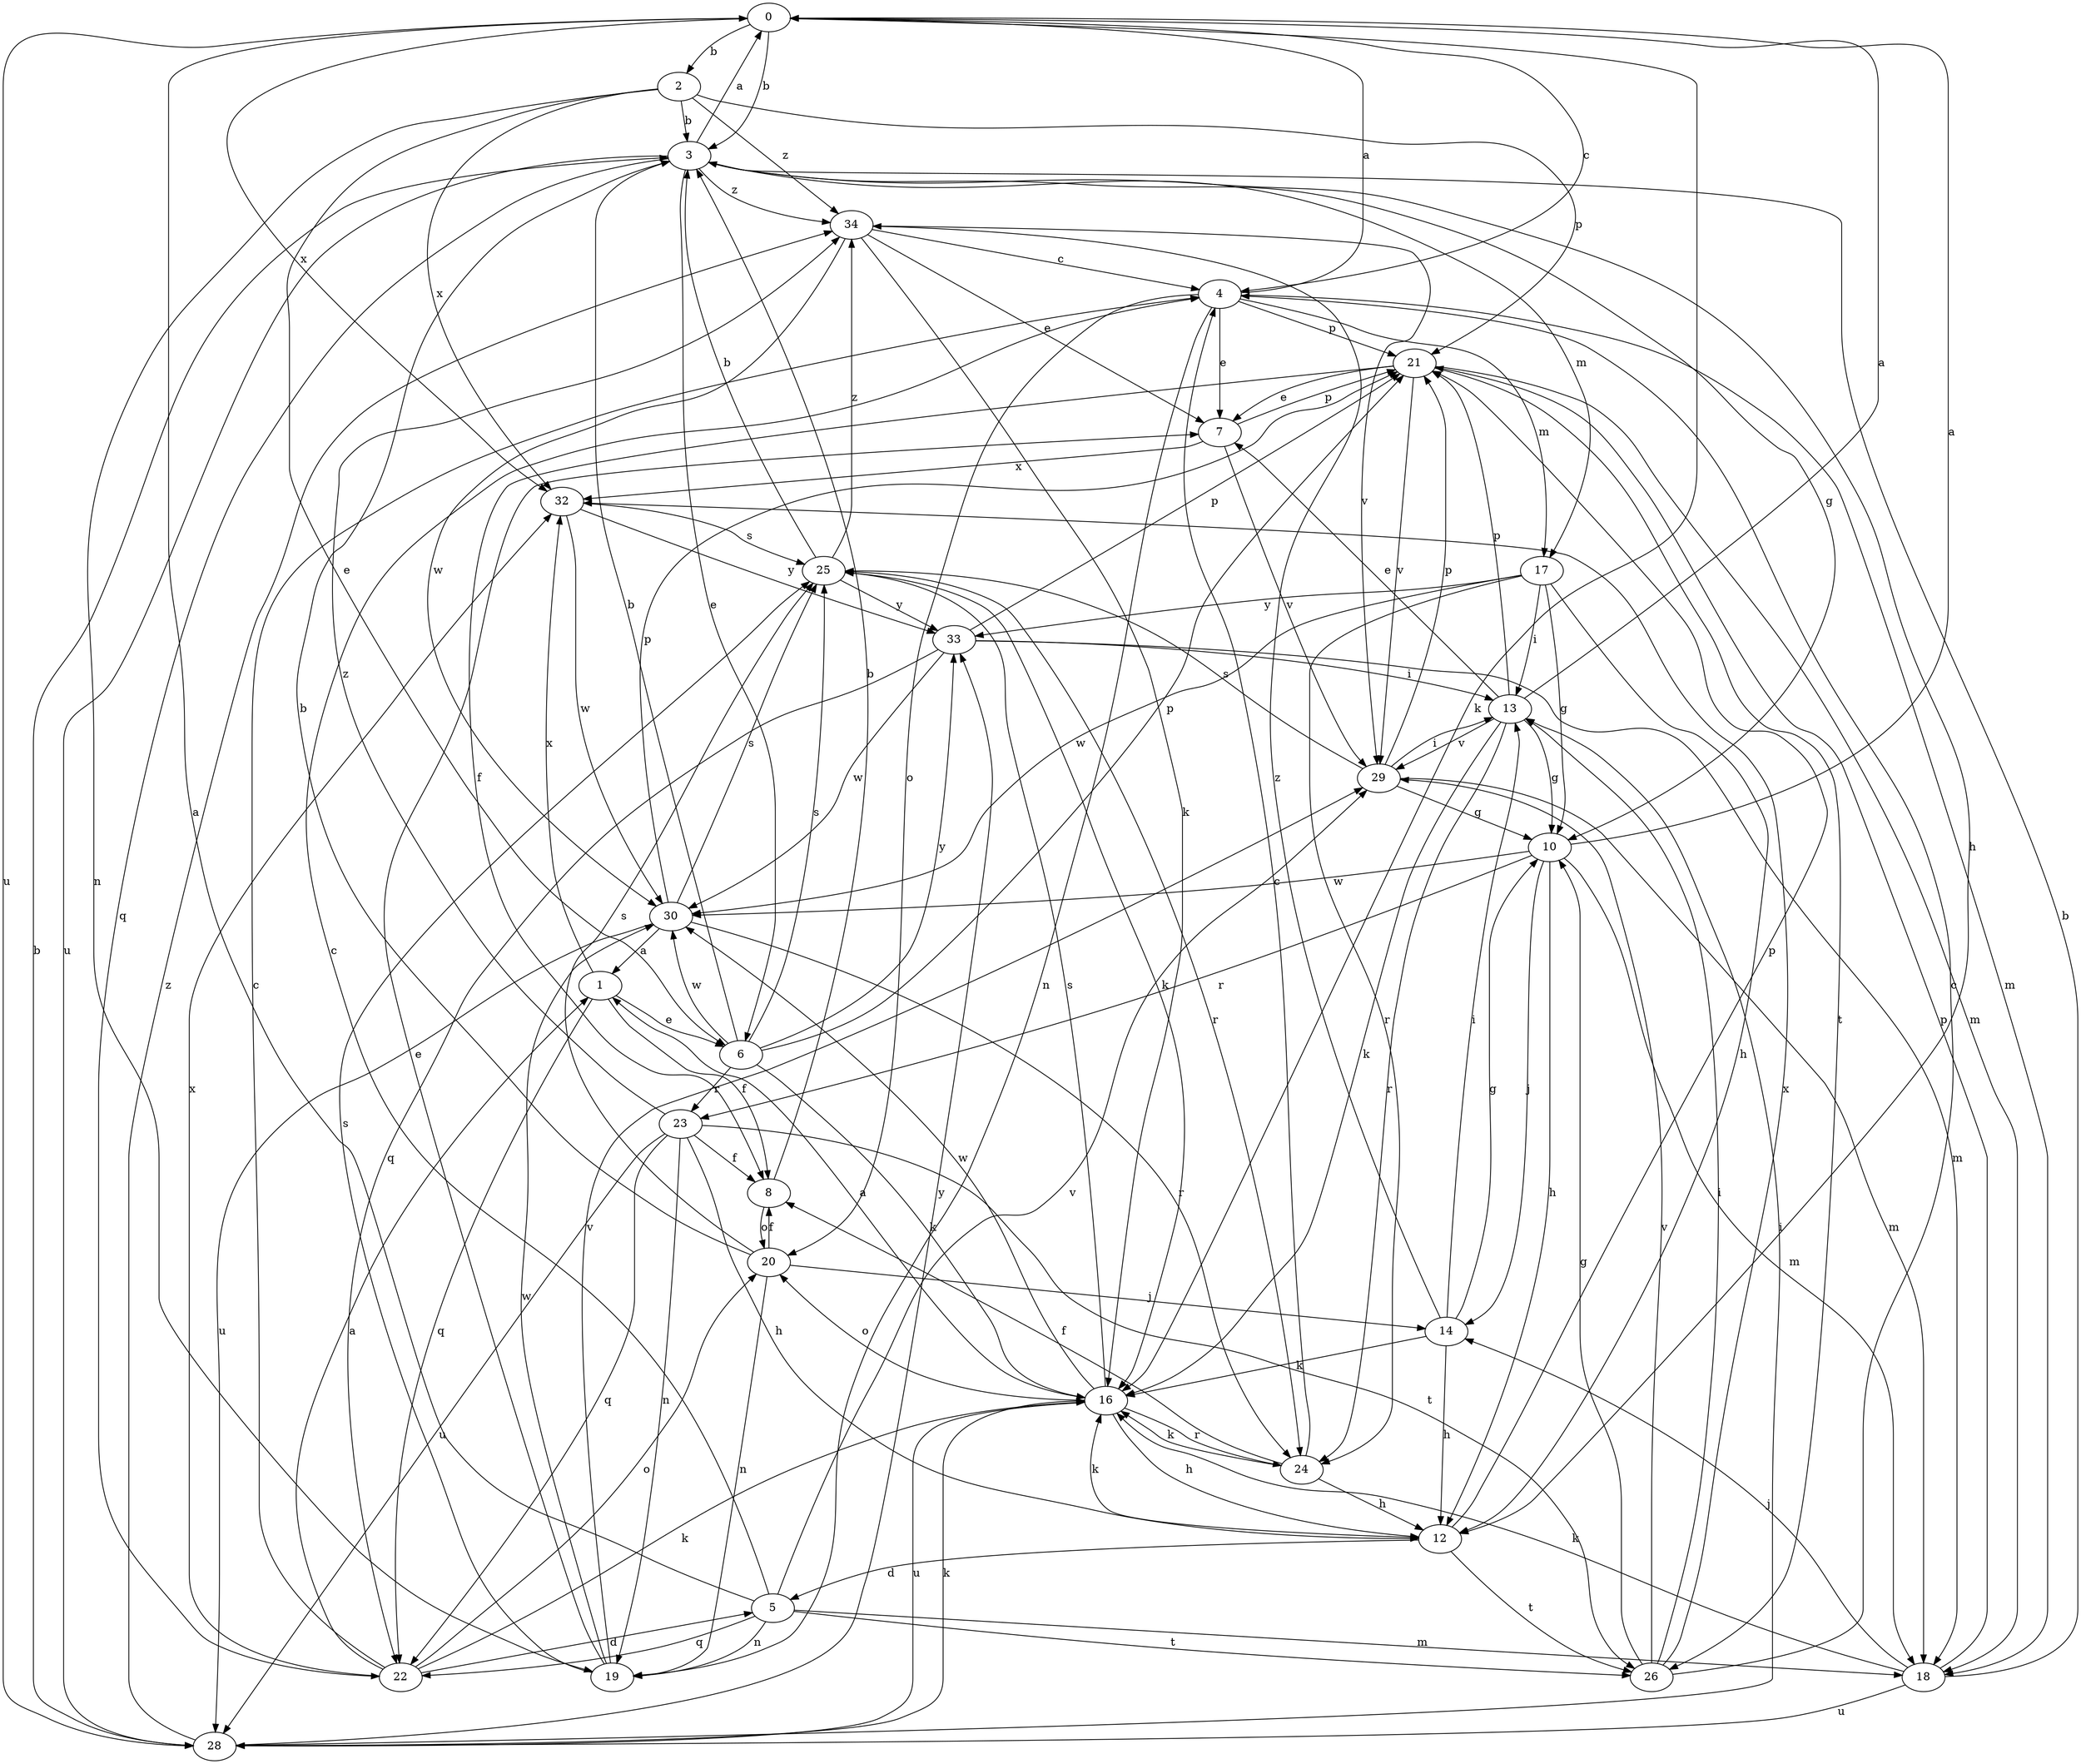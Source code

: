 strict digraph  {
0;
1;
2;
3;
4;
5;
6;
7;
8;
10;
12;
13;
14;
16;
17;
18;
19;
20;
21;
22;
23;
24;
25;
26;
28;
29;
30;
32;
33;
34;
0 -> 2  [label=b];
0 -> 3  [label=b];
0 -> 4  [label=c];
0 -> 16  [label=k];
0 -> 28  [label=u];
0 -> 32  [label=x];
1 -> 6  [label=e];
1 -> 8  [label=f];
1 -> 22  [label=q];
1 -> 32  [label=x];
2 -> 3  [label=b];
2 -> 6  [label=e];
2 -> 19  [label=n];
2 -> 21  [label=p];
2 -> 32  [label=x];
2 -> 34  [label=z];
3 -> 0  [label=a];
3 -> 6  [label=e];
3 -> 10  [label=g];
3 -> 12  [label=h];
3 -> 17  [label=m];
3 -> 22  [label=q];
3 -> 28  [label=u];
3 -> 34  [label=z];
4 -> 0  [label=a];
4 -> 7  [label=e];
4 -> 17  [label=m];
4 -> 18  [label=m];
4 -> 19  [label=n];
4 -> 20  [label=o];
4 -> 21  [label=p];
5 -> 0  [label=a];
5 -> 4  [label=c];
5 -> 18  [label=m];
5 -> 19  [label=n];
5 -> 22  [label=q];
5 -> 26  [label=t];
5 -> 29  [label=v];
6 -> 3  [label=b];
6 -> 16  [label=k];
6 -> 21  [label=p];
6 -> 23  [label=r];
6 -> 25  [label=s];
6 -> 30  [label=w];
6 -> 33  [label=y];
7 -> 21  [label=p];
7 -> 29  [label=v];
7 -> 32  [label=x];
8 -> 3  [label=b];
8 -> 20  [label=o];
10 -> 0  [label=a];
10 -> 12  [label=h];
10 -> 14  [label=j];
10 -> 18  [label=m];
10 -> 23  [label=r];
10 -> 30  [label=w];
12 -> 5  [label=d];
12 -> 16  [label=k];
12 -> 21  [label=p];
12 -> 26  [label=t];
13 -> 0  [label=a];
13 -> 7  [label=e];
13 -> 10  [label=g];
13 -> 16  [label=k];
13 -> 21  [label=p];
13 -> 24  [label=r];
13 -> 29  [label=v];
14 -> 10  [label=g];
14 -> 12  [label=h];
14 -> 13  [label=i];
14 -> 16  [label=k];
14 -> 34  [label=z];
16 -> 1  [label=a];
16 -> 12  [label=h];
16 -> 20  [label=o];
16 -> 24  [label=r];
16 -> 25  [label=s];
16 -> 28  [label=u];
16 -> 30  [label=w];
17 -> 10  [label=g];
17 -> 12  [label=h];
17 -> 13  [label=i];
17 -> 24  [label=r];
17 -> 30  [label=w];
17 -> 33  [label=y];
18 -> 3  [label=b];
18 -> 14  [label=j];
18 -> 16  [label=k];
18 -> 21  [label=p];
18 -> 28  [label=u];
19 -> 7  [label=e];
19 -> 25  [label=s];
19 -> 29  [label=v];
19 -> 30  [label=w];
20 -> 3  [label=b];
20 -> 8  [label=f];
20 -> 14  [label=j];
20 -> 19  [label=n];
20 -> 25  [label=s];
21 -> 7  [label=e];
21 -> 8  [label=f];
21 -> 18  [label=m];
21 -> 26  [label=t];
21 -> 29  [label=v];
22 -> 1  [label=a];
22 -> 4  [label=c];
22 -> 5  [label=d];
22 -> 16  [label=k];
22 -> 20  [label=o];
22 -> 32  [label=x];
23 -> 8  [label=f];
23 -> 12  [label=h];
23 -> 19  [label=n];
23 -> 22  [label=q];
23 -> 26  [label=t];
23 -> 28  [label=u];
23 -> 34  [label=z];
24 -> 4  [label=c];
24 -> 8  [label=f];
24 -> 12  [label=h];
24 -> 16  [label=k];
25 -> 3  [label=b];
25 -> 16  [label=k];
25 -> 24  [label=r];
25 -> 33  [label=y];
25 -> 34  [label=z];
26 -> 4  [label=c];
26 -> 10  [label=g];
26 -> 13  [label=i];
26 -> 29  [label=v];
26 -> 32  [label=x];
28 -> 3  [label=b];
28 -> 13  [label=i];
28 -> 16  [label=k];
28 -> 33  [label=y];
28 -> 34  [label=z];
29 -> 10  [label=g];
29 -> 13  [label=i];
29 -> 18  [label=m];
29 -> 21  [label=p];
29 -> 25  [label=s];
30 -> 1  [label=a];
30 -> 21  [label=p];
30 -> 24  [label=r];
30 -> 25  [label=s];
30 -> 28  [label=u];
32 -> 25  [label=s];
32 -> 30  [label=w];
32 -> 33  [label=y];
33 -> 13  [label=i];
33 -> 18  [label=m];
33 -> 21  [label=p];
33 -> 22  [label=q];
33 -> 30  [label=w];
34 -> 4  [label=c];
34 -> 7  [label=e];
34 -> 16  [label=k];
34 -> 29  [label=v];
34 -> 30  [label=w];
}
